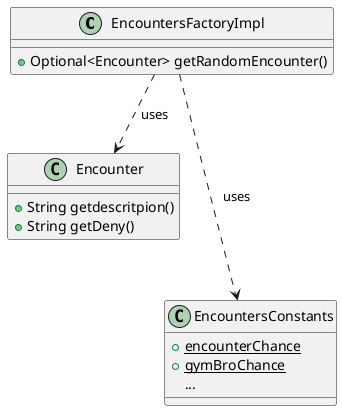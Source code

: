 @startuml
EncountersFactoryImpl  ..> Encounter : uses
EncountersFactoryImpl  ...> EncountersConstants : uses

class Encounter {
    + String getdescritpion()
    + String getDeny()
}

class EncountersFactoryImpl {
    + Optional<Encounter> getRandomEncounter()
}

class EncountersConstants {
    + {static}encounterChance
    + {static}gymBroChance
    ...
}
@enduml